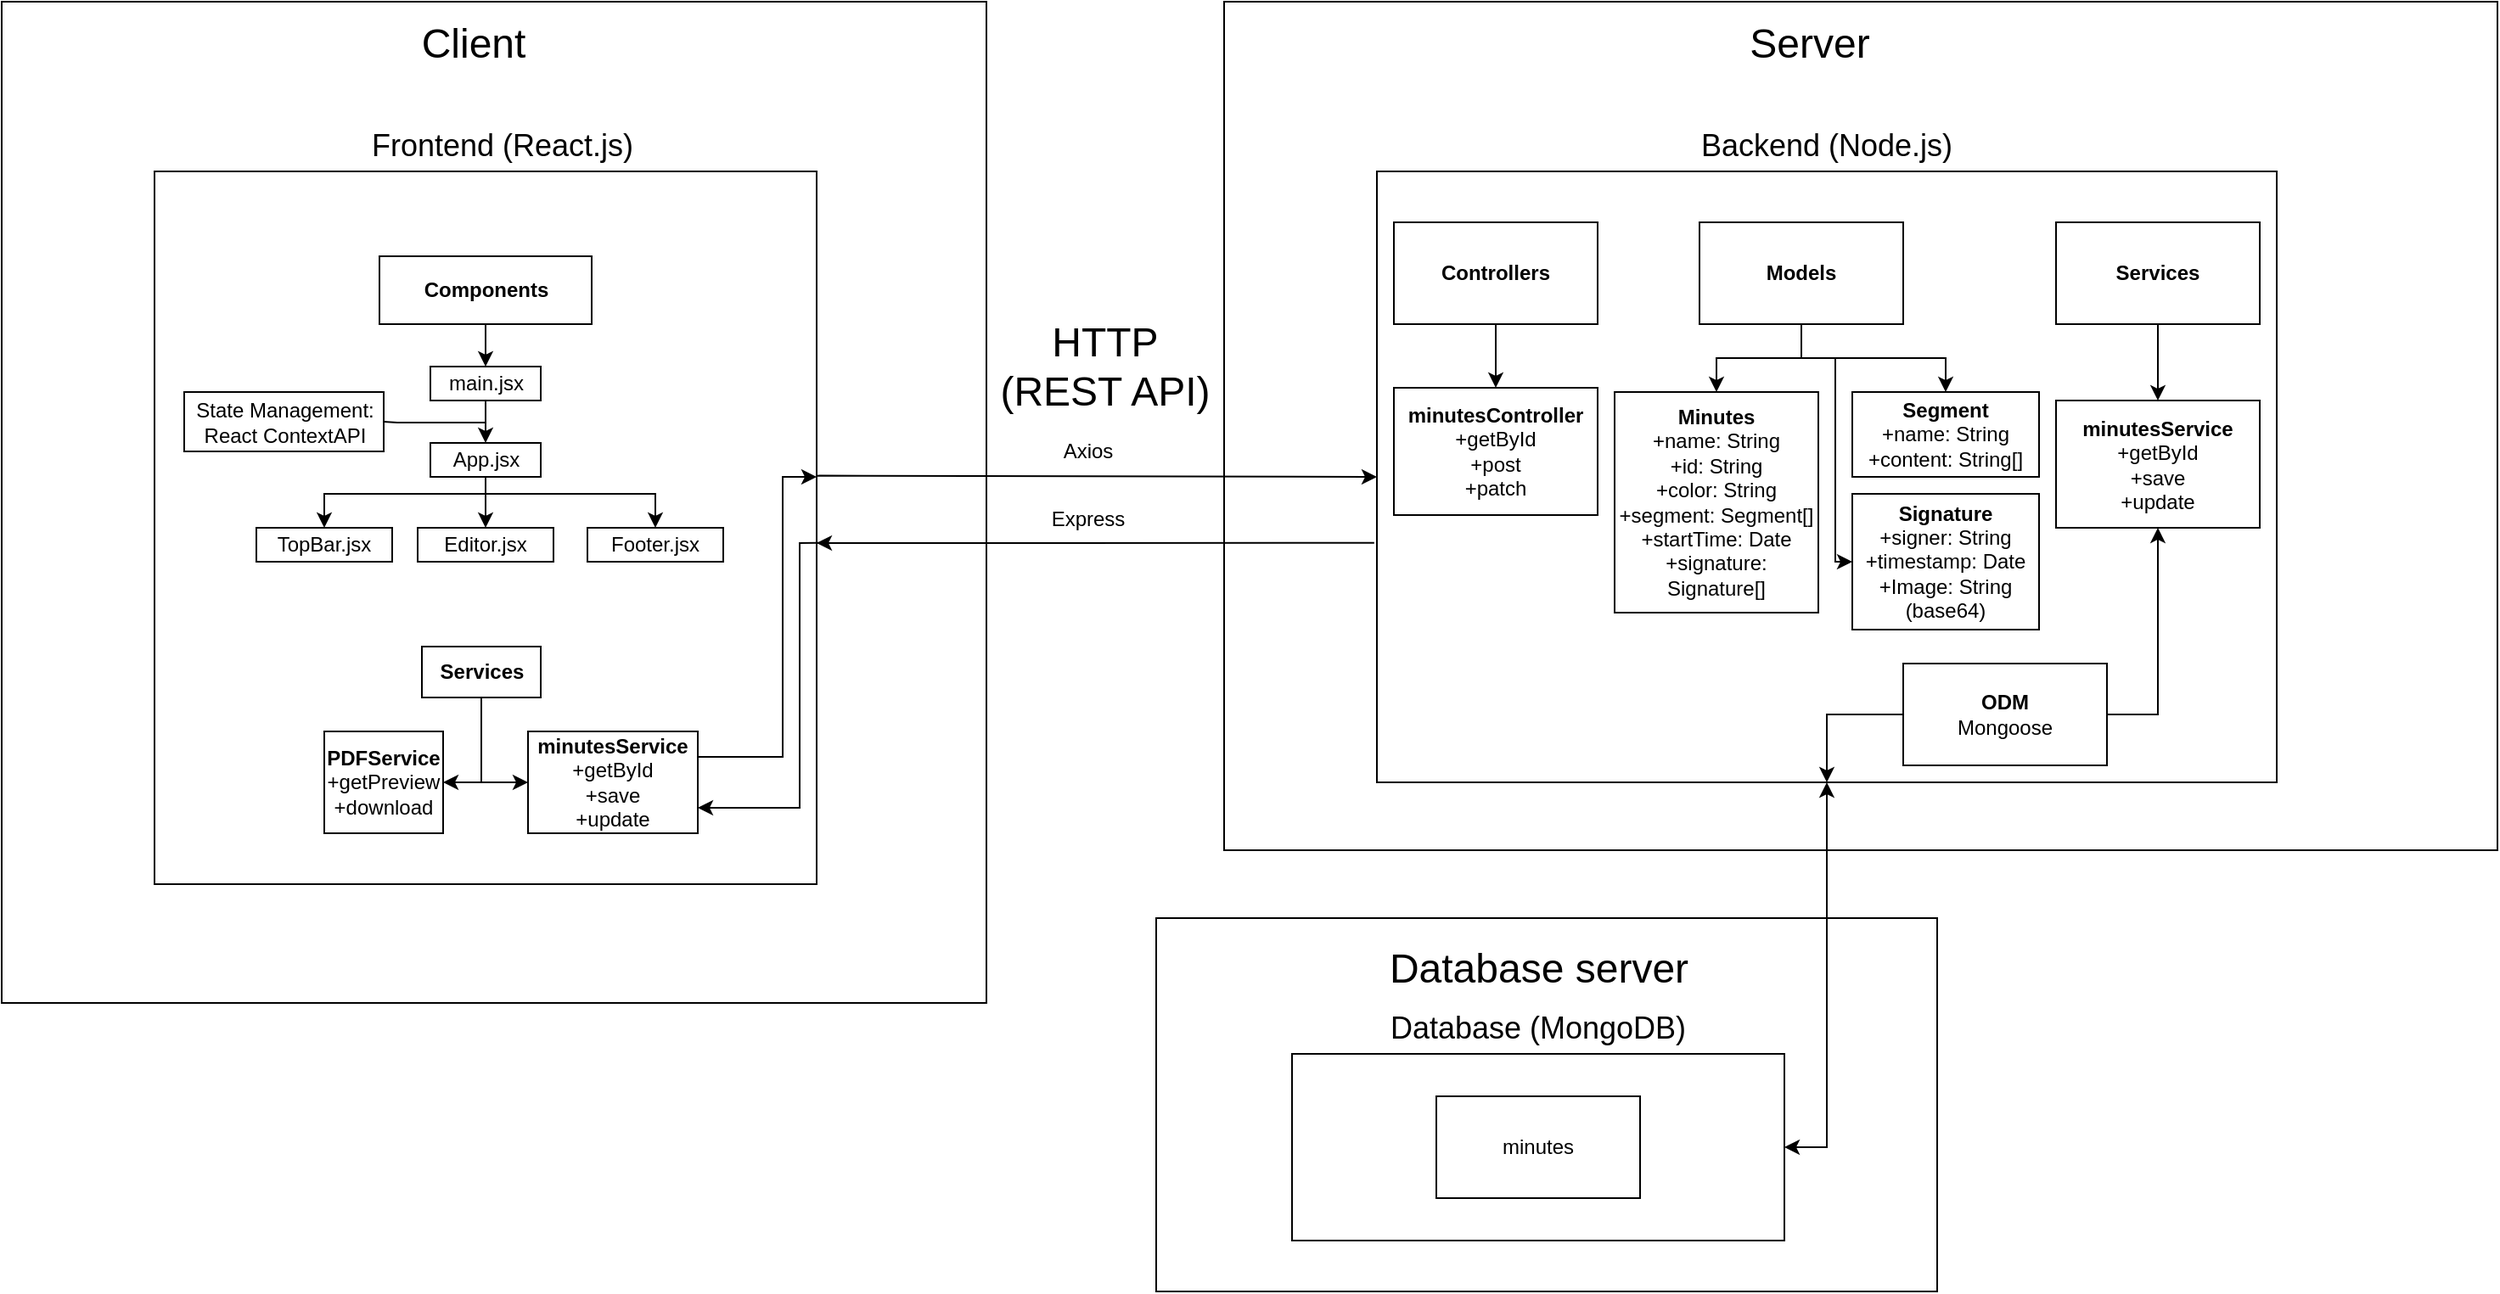 <mxfile version="23.0.2" type="device">
  <diagram name="Page-1" id="U45NYtDjEI4FAYeAbNTo">
    <mxGraphModel dx="1727" dy="1010" grid="1" gridSize="10" guides="1" tooltips="1" connect="1" arrows="1" fold="1" page="1" pageScale="1" pageWidth="850" pageHeight="1100" math="0" shadow="0">
      <root>
        <mxCell id="0" />
        <mxCell id="1" parent="0" />
        <mxCell id="f0f37uDkfxdpjLOnputG-7" value="" style="rounded=0;whiteSpace=wrap;html=1;" parent="1" vertex="1">
          <mxGeometry x="690" y="570" width="460" height="220" as="geometry" />
        </mxCell>
        <mxCell id="f0f37uDkfxdpjLOnputG-5" value="" style="rounded=0;whiteSpace=wrap;html=1;" parent="1" vertex="1">
          <mxGeometry x="730" y="30" width="750" height="500" as="geometry" />
        </mxCell>
        <mxCell id="f0f37uDkfxdpjLOnputG-3" value="" style="rounded=0;whiteSpace=wrap;html=1;" parent="1" vertex="1">
          <mxGeometry x="10" y="30" width="580" height="590" as="geometry" />
        </mxCell>
        <mxCell id="TPfpgC2MNn1oKyn_6Xrf-15" style="edgeStyle=orthogonalEdgeStyle;rounded=0;orthogonalLoop=1;jettySize=auto;html=1;entryX=0;entryY=0.5;entryDx=0;entryDy=0;exitX=1.001;exitY=0.427;exitDx=0;exitDy=0;exitPerimeter=0;" parent="1" source="TPfpgC2MNn1oKyn_6Xrf-1" target="TPfpgC2MNn1oKyn_6Xrf-2" edge="1">
          <mxGeometry relative="1" as="geometry">
            <Array as="points">
              <mxPoint x="492" y="309" />
            </Array>
          </mxGeometry>
        </mxCell>
        <mxCell id="TPfpgC2MNn1oKyn_6Xrf-1" value="" style="rounded=0;whiteSpace=wrap;html=1;" parent="1" vertex="1">
          <mxGeometry x="100" y="130" width="390" height="420" as="geometry" />
        </mxCell>
        <mxCell id="TPfpgC2MNn1oKyn_6Xrf-2" value="" style="rounded=0;whiteSpace=wrap;html=1;" parent="1" vertex="1">
          <mxGeometry x="820" y="130" width="530" height="360" as="geometry" />
        </mxCell>
        <mxCell id="TPfpgC2MNn1oKyn_6Xrf-3" value="" style="rounded=0;whiteSpace=wrap;html=1;" parent="1" vertex="1">
          <mxGeometry x="770" y="650" width="290" height="110" as="geometry" />
        </mxCell>
        <mxCell id="TPfpgC2MNn1oKyn_6Xrf-4" value="Frontend (React.js)" style="text;html=1;strokeColor=none;fillColor=none;align=center;verticalAlign=middle;whiteSpace=wrap;rounded=0;fontSize=18;" parent="1" vertex="1">
          <mxGeometry x="110" y="100" width="390" height="30" as="geometry" />
        </mxCell>
        <mxCell id="TPfpgC2MNn1oKyn_6Xrf-5" value="Backend (Node.js)" style="text;html=1;strokeColor=none;fillColor=none;align=center;verticalAlign=middle;whiteSpace=wrap;rounded=0;fontSize=18;" parent="1" vertex="1">
          <mxGeometry x="820" y="100" width="530" height="30" as="geometry" />
        </mxCell>
        <mxCell id="TPfpgC2MNn1oKyn_6Xrf-6" value="Database (MongoDB)" style="text;html=1;strokeColor=none;fillColor=none;align=center;verticalAlign=middle;whiteSpace=wrap;rounded=0;fontSize=18;" parent="1" vertex="1">
          <mxGeometry x="770" y="620" width="290" height="30" as="geometry" />
        </mxCell>
        <mxCell id="TPfpgC2MNn1oKyn_6Xrf-31" style="edgeStyle=orthogonalEdgeStyle;rounded=0;orthogonalLoop=1;jettySize=auto;html=1;entryX=1;entryY=0.5;entryDx=0;entryDy=0;" parent="1" source="TPfpgC2MNn1oKyn_6Xrf-8" target="TPfpgC2MNn1oKyn_6Xrf-28" edge="1">
          <mxGeometry relative="1" as="geometry" />
        </mxCell>
        <mxCell id="TPfpgC2MNn1oKyn_6Xrf-32" style="edgeStyle=orthogonalEdgeStyle;rounded=0;orthogonalLoop=1;jettySize=auto;html=1;entryX=0;entryY=0.5;entryDx=0;entryDy=0;" parent="1" source="TPfpgC2MNn1oKyn_6Xrf-8" target="TPfpgC2MNn1oKyn_6Xrf-29" edge="1">
          <mxGeometry relative="1" as="geometry" />
        </mxCell>
        <mxCell id="TPfpgC2MNn1oKyn_6Xrf-8" value="Services" style="rounded=0;whiteSpace=wrap;html=1;fontStyle=1" parent="1" vertex="1">
          <mxGeometry x="257.5" y="410" width="70" height="30" as="geometry" />
        </mxCell>
        <mxCell id="TPfpgC2MNn1oKyn_6Xrf-23" style="edgeStyle=orthogonalEdgeStyle;rounded=0;orthogonalLoop=1;jettySize=auto;html=1;entryX=0.5;entryY=0;entryDx=0;entryDy=0;" parent="1" source="TPfpgC2MNn1oKyn_6Xrf-9" target="TPfpgC2MNn1oKyn_6Xrf-22" edge="1">
          <mxGeometry relative="1" as="geometry" />
        </mxCell>
        <mxCell id="TPfpgC2MNn1oKyn_6Xrf-9" value="Controllers" style="rounded=0;whiteSpace=wrap;html=1;fontStyle=1" parent="1" vertex="1">
          <mxGeometry x="830" y="160" width="120" height="60" as="geometry" />
        </mxCell>
        <mxCell id="TPfpgC2MNn1oKyn_6Xrf-25" style="edgeStyle=orthogonalEdgeStyle;rounded=0;orthogonalLoop=1;jettySize=auto;html=1;entryX=0.5;entryY=0;entryDx=0;entryDy=0;" parent="1" source="TPfpgC2MNn1oKyn_6Xrf-10" target="TPfpgC2MNn1oKyn_6Xrf-24" edge="1">
          <mxGeometry relative="1" as="geometry" />
        </mxCell>
        <mxCell id="TPfpgC2MNn1oKyn_6Xrf-58" style="edgeStyle=orthogonalEdgeStyle;rounded=0;orthogonalLoop=1;jettySize=auto;html=1;" parent="1" source="TPfpgC2MNn1oKyn_6Xrf-10" target="TPfpgC2MNn1oKyn_6Xrf-57" edge="1">
          <mxGeometry relative="1" as="geometry" />
        </mxCell>
        <mxCell id="TPfpgC2MNn1oKyn_6Xrf-60" style="edgeStyle=orthogonalEdgeStyle;rounded=0;orthogonalLoop=1;jettySize=auto;html=1;entryX=0;entryY=0.5;entryDx=0;entryDy=0;exitX=0.5;exitY=1;exitDx=0;exitDy=0;" parent="1" source="TPfpgC2MNn1oKyn_6Xrf-10" target="TPfpgC2MNn1oKyn_6Xrf-59" edge="1">
          <mxGeometry relative="1" as="geometry">
            <Array as="points">
              <mxPoint x="1070" y="240" />
              <mxPoint x="1090" y="240" />
            </Array>
          </mxGeometry>
        </mxCell>
        <mxCell id="TPfpgC2MNn1oKyn_6Xrf-10" value="Models" style="rounded=0;whiteSpace=wrap;html=1;fontStyle=1" parent="1" vertex="1">
          <mxGeometry x="1010" y="160" width="120" height="60" as="geometry" />
        </mxCell>
        <mxCell id="TPfpgC2MNn1oKyn_6Xrf-27" style="edgeStyle=orthogonalEdgeStyle;rounded=0;orthogonalLoop=1;jettySize=auto;html=1;entryX=0.5;entryY=0;entryDx=0;entryDy=0;" parent="1" source="TPfpgC2MNn1oKyn_6Xrf-11" target="TPfpgC2MNn1oKyn_6Xrf-26" edge="1">
          <mxGeometry relative="1" as="geometry" />
        </mxCell>
        <mxCell id="TPfpgC2MNn1oKyn_6Xrf-11" value="Services" style="rounded=0;whiteSpace=wrap;html=1;fontStyle=1" parent="1" vertex="1">
          <mxGeometry x="1220" y="160" width="120" height="60" as="geometry" />
        </mxCell>
        <mxCell id="TPfpgC2MNn1oKyn_6Xrf-13" value="minutes" style="rounded=0;whiteSpace=wrap;html=1;" parent="1" vertex="1">
          <mxGeometry x="855" y="675" width="120" height="60" as="geometry" />
        </mxCell>
        <mxCell id="TPfpgC2MNn1oKyn_6Xrf-16" value="" style="endArrow=classic;html=1;rounded=0;exitX=-0.003;exitY=0.608;exitDx=0;exitDy=0;exitPerimeter=0;" parent="1" source="TPfpgC2MNn1oKyn_6Xrf-2" edge="1">
          <mxGeometry width="50" height="50" relative="1" as="geometry">
            <mxPoint x="821" y="348" as="sourcePoint" />
            <mxPoint x="490" y="349" as="targetPoint" />
          </mxGeometry>
        </mxCell>
        <mxCell id="TPfpgC2MNn1oKyn_6Xrf-17" value="Axios" style="text;html=1;strokeColor=none;fillColor=none;align=center;verticalAlign=middle;whiteSpace=wrap;rounded=0;" parent="1" vertex="1">
          <mxGeometry x="570" y="280" width="160" height="30" as="geometry" />
        </mxCell>
        <mxCell id="TPfpgC2MNn1oKyn_6Xrf-18" value="Express" style="text;html=1;strokeColor=none;fillColor=none;align=center;verticalAlign=middle;whiteSpace=wrap;rounded=0;" parent="1" vertex="1">
          <mxGeometry x="620" y="320" width="60" height="30" as="geometry" />
        </mxCell>
        <mxCell id="TPfpgC2MNn1oKyn_6Xrf-19" value="HTTP (REST API)" style="text;html=1;strokeColor=none;fillColor=none;align=center;verticalAlign=middle;whiteSpace=wrap;rounded=0;fontSize=24;" parent="1" vertex="1">
          <mxGeometry x="590" y="230" width="140" height="30" as="geometry" />
        </mxCell>
        <mxCell id="TPfpgC2MNn1oKyn_6Xrf-20" value="" style="endArrow=classic;startArrow=classic;html=1;rounded=0;entryX=0.5;entryY=1;entryDx=0;entryDy=0;exitX=1;exitY=0.5;exitDx=0;exitDy=0;" parent="1" source="TPfpgC2MNn1oKyn_6Xrf-3" target="TPfpgC2MNn1oKyn_6Xrf-2" edge="1">
          <mxGeometry width="50" height="50" relative="1" as="geometry">
            <mxPoint x="1030" y="710" as="sourcePoint" />
            <mxPoint x="1080" y="660" as="targetPoint" />
            <Array as="points">
              <mxPoint x="1085" y="705" />
            </Array>
          </mxGeometry>
        </mxCell>
        <mxCell id="TPfpgC2MNn1oKyn_6Xrf-22" value="&lt;b&gt;minutesController&lt;/b&gt;&lt;br&gt;+getById&lt;br&gt;+post&lt;br&gt;+patch" style="rounded=0;whiteSpace=wrap;html=1;" parent="1" vertex="1">
          <mxGeometry x="830" y="257.5" width="120" height="75" as="geometry" />
        </mxCell>
        <mxCell id="TPfpgC2MNn1oKyn_6Xrf-24" value="&lt;b&gt;Minutes&lt;/b&gt;&lt;br&gt;+name: String&lt;br&gt;+id: String&lt;br&gt;+color: String&lt;br&gt;+segment: Segment[]&lt;br&gt;+startTime: Date&lt;br&gt;+signature: Signature[]" style="rounded=0;whiteSpace=wrap;html=1;" parent="1" vertex="1">
          <mxGeometry x="960" y="260" width="120" height="130" as="geometry" />
        </mxCell>
        <mxCell id="TPfpgC2MNn1oKyn_6Xrf-26" value="&lt;b&gt;minutesService&lt;/b&gt;&lt;br&gt;+getById&lt;br&gt;+save&lt;br&gt;+update" style="rounded=0;whiteSpace=wrap;html=1;" parent="1" vertex="1">
          <mxGeometry x="1220" y="265" width="120" height="75" as="geometry" />
        </mxCell>
        <mxCell id="TPfpgC2MNn1oKyn_6Xrf-28" value="&lt;b&gt;PDFService&lt;/b&gt;&lt;br&gt;+getPreview&lt;br&gt;+download" style="rounded=0;whiteSpace=wrap;html=1;" parent="1" vertex="1">
          <mxGeometry x="200" y="460" width="70" height="60" as="geometry" />
        </mxCell>
        <mxCell id="TPfpgC2MNn1oKyn_6Xrf-29" value="&lt;b&gt;minutesService&lt;br&gt;&lt;/b&gt;+getById&lt;br&gt;+save&lt;br&gt;+update" style="rounded=0;whiteSpace=wrap;html=1;" parent="1" vertex="1">
          <mxGeometry x="320" y="460" width="100" height="60" as="geometry" />
        </mxCell>
        <mxCell id="TPfpgC2MNn1oKyn_6Xrf-33" value="State Management: React ContextAPI" style="rounded=0;whiteSpace=wrap;html=1;" parent="1" vertex="1">
          <mxGeometry x="117.5" y="260" width="117.5" height="35" as="geometry" />
        </mxCell>
        <mxCell id="TPfpgC2MNn1oKyn_6Xrf-39" style="edgeStyle=orthogonalEdgeStyle;rounded=0;orthogonalLoop=1;jettySize=auto;html=1;entryX=0.5;entryY=0;entryDx=0;entryDy=0;" parent="1" source="TPfpgC2MNn1oKyn_6Xrf-35" target="TPfpgC2MNn1oKyn_6Xrf-36" edge="1">
          <mxGeometry relative="1" as="geometry" />
        </mxCell>
        <mxCell id="TPfpgC2MNn1oKyn_6Xrf-35" value="Components" style="rounded=0;whiteSpace=wrap;html=1;fontStyle=1" parent="1" vertex="1">
          <mxGeometry x="232.5" y="180" width="125" height="40" as="geometry" />
        </mxCell>
        <mxCell id="TPfpgC2MNn1oKyn_6Xrf-42" style="edgeStyle=orthogonalEdgeStyle;rounded=0;orthogonalLoop=1;jettySize=auto;html=1;entryX=0.5;entryY=0;entryDx=0;entryDy=0;" parent="1" source="TPfpgC2MNn1oKyn_6Xrf-36" target="TPfpgC2MNn1oKyn_6Xrf-41" edge="1">
          <mxGeometry relative="1" as="geometry" />
        </mxCell>
        <mxCell id="TPfpgC2MNn1oKyn_6Xrf-44" style="edgeStyle=orthogonalEdgeStyle;rounded=0;orthogonalLoop=1;jettySize=auto;html=1;entryX=1;entryY=0.5;entryDx=0;entryDy=0;strokeColor=default;endArrow=none;endFill=0;" parent="1" source="TPfpgC2MNn1oKyn_6Xrf-36" target="TPfpgC2MNn1oKyn_6Xrf-33" edge="1">
          <mxGeometry relative="1" as="geometry">
            <Array as="points">
              <mxPoint x="295" y="278" />
              <mxPoint x="243" y="278" />
            </Array>
          </mxGeometry>
        </mxCell>
        <mxCell id="TPfpgC2MNn1oKyn_6Xrf-36" value="main.jsx" style="rounded=0;whiteSpace=wrap;html=1;" parent="1" vertex="1">
          <mxGeometry x="262.5" y="245" width="65" height="20" as="geometry" />
        </mxCell>
        <mxCell id="TPfpgC2MNn1oKyn_6Xrf-38" value="TopBar.jsx" style="rounded=0;whiteSpace=wrap;html=1;" parent="1" vertex="1">
          <mxGeometry x="160" y="340" width="80" height="20" as="geometry" />
        </mxCell>
        <mxCell id="TPfpgC2MNn1oKyn_6Xrf-45" style="edgeStyle=orthogonalEdgeStyle;rounded=0;orthogonalLoop=1;jettySize=auto;html=1;" parent="1" source="TPfpgC2MNn1oKyn_6Xrf-41" target="TPfpgC2MNn1oKyn_6Xrf-38" edge="1">
          <mxGeometry relative="1" as="geometry">
            <Array as="points">
              <mxPoint x="295" y="320" />
              <mxPoint x="200" y="320" />
            </Array>
          </mxGeometry>
        </mxCell>
        <mxCell id="TPfpgC2MNn1oKyn_6Xrf-47" style="edgeStyle=orthogonalEdgeStyle;rounded=0;orthogonalLoop=1;jettySize=auto;html=1;entryX=0.5;entryY=0;entryDx=0;entryDy=0;" parent="1" source="TPfpgC2MNn1oKyn_6Xrf-41" target="TPfpgC2MNn1oKyn_6Xrf-46" edge="1">
          <mxGeometry relative="1" as="geometry" />
        </mxCell>
        <mxCell id="TPfpgC2MNn1oKyn_6Xrf-49" style="edgeStyle=orthogonalEdgeStyle;rounded=0;orthogonalLoop=1;jettySize=auto;html=1;" parent="1" source="TPfpgC2MNn1oKyn_6Xrf-41" target="TPfpgC2MNn1oKyn_6Xrf-48" edge="1">
          <mxGeometry relative="1" as="geometry">
            <Array as="points">
              <mxPoint x="295" y="320" />
              <mxPoint x="395" y="320" />
            </Array>
          </mxGeometry>
        </mxCell>
        <mxCell id="TPfpgC2MNn1oKyn_6Xrf-41" value="App.jsx" style="rounded=0;whiteSpace=wrap;html=1;" parent="1" vertex="1">
          <mxGeometry x="262.5" y="290" width="65" height="20" as="geometry" />
        </mxCell>
        <mxCell id="TPfpgC2MNn1oKyn_6Xrf-46" value="Editor.jsx" style="rounded=0;whiteSpace=wrap;html=1;" parent="1" vertex="1">
          <mxGeometry x="255" y="340" width="80" height="20" as="geometry" />
        </mxCell>
        <mxCell id="TPfpgC2MNn1oKyn_6Xrf-48" value="Footer.jsx" style="rounded=0;whiteSpace=wrap;html=1;" parent="1" vertex="1">
          <mxGeometry x="355" y="340" width="80" height="20" as="geometry" />
        </mxCell>
        <mxCell id="TPfpgC2MNn1oKyn_6Xrf-51" value="" style="endArrow=classic;html=1;rounded=0;exitX=1;exitY=0.25;exitDx=0;exitDy=0;" parent="1" source="TPfpgC2MNn1oKyn_6Xrf-29" edge="1">
          <mxGeometry width="50" height="50" relative="1" as="geometry">
            <mxPoint x="420" y="630" as="sourcePoint" />
            <mxPoint x="490" y="310" as="targetPoint" />
            <Array as="points">
              <mxPoint x="470" y="475" />
              <mxPoint x="470" y="310" />
            </Array>
          </mxGeometry>
        </mxCell>
        <mxCell id="TPfpgC2MNn1oKyn_6Xrf-52" value="" style="endArrow=classic;html=1;rounded=0;exitX=1.003;exitY=0.521;exitDx=0;exitDy=0;exitPerimeter=0;entryX=1;entryY=0.75;entryDx=0;entryDy=0;" parent="1" source="TPfpgC2MNn1oKyn_6Xrf-1" target="TPfpgC2MNn1oKyn_6Xrf-29" edge="1">
          <mxGeometry width="50" height="50" relative="1" as="geometry">
            <mxPoint x="520" y="470" as="sourcePoint" />
            <mxPoint x="570" y="420" as="targetPoint" />
            <Array as="points">
              <mxPoint x="480" y="349" />
              <mxPoint x="480" y="505" />
            </Array>
          </mxGeometry>
        </mxCell>
        <mxCell id="TPfpgC2MNn1oKyn_6Xrf-56" value="" style="endArrow=classic;html=1;rounded=0;exitX=0.5;exitY=1;exitDx=0;exitDy=0;entryX=0.5;entryY=1;entryDx=0;entryDy=0;startArrow=classic;startFill=1;" parent="1" source="TPfpgC2MNn1oKyn_6Xrf-26" target="TPfpgC2MNn1oKyn_6Xrf-2" edge="1">
          <mxGeometry width="50" height="50" relative="1" as="geometry">
            <mxPoint x="1200" y="450" as="sourcePoint" />
            <mxPoint x="1250" y="400" as="targetPoint" />
            <Array as="points">
              <mxPoint x="1280" y="450" />
              <mxPoint x="1180" y="450" />
              <mxPoint x="1085" y="450" />
            </Array>
          </mxGeometry>
        </mxCell>
        <mxCell id="TPfpgC2MNn1oKyn_6Xrf-57" value="&lt;b&gt;Segment&lt;/b&gt;&lt;br&gt;+name: String&lt;br&gt;+content: String[]" style="rounded=0;whiteSpace=wrap;html=1;" parent="1" vertex="1">
          <mxGeometry x="1100" y="260" width="110" height="50" as="geometry" />
        </mxCell>
        <mxCell id="TPfpgC2MNn1oKyn_6Xrf-59" value="&lt;b&gt;Signature&lt;/b&gt;&lt;br&gt;+signer: String&lt;br&gt;+timestamp: Date&lt;br&gt;+Image: String (base64)" style="rounded=0;whiteSpace=wrap;html=1;" parent="1" vertex="1">
          <mxGeometry x="1100" y="320" width="110" height="80" as="geometry" />
        </mxCell>
        <mxCell id="f0f37uDkfxdpjLOnputG-4" value="&lt;font style=&quot;font-size: 24px;&quot;&gt;Client&lt;/font&gt;" style="text;html=1;strokeColor=none;fillColor=none;align=center;verticalAlign=middle;whiteSpace=wrap;rounded=0;" parent="1" vertex="1">
          <mxGeometry x="257.5" y="40" width="60" height="30" as="geometry" />
        </mxCell>
        <mxCell id="f0f37uDkfxdpjLOnputG-6" value="&lt;span style=&quot;font-size: 24px;&quot;&gt;Server&lt;/span&gt;" style="text;html=1;strokeColor=none;fillColor=none;align=center;verticalAlign=middle;whiteSpace=wrap;rounded=0;" parent="1" vertex="1">
          <mxGeometry x="1020" y="40" width="110" height="30" as="geometry" />
        </mxCell>
        <mxCell id="f0f37uDkfxdpjLOnputG-9" value="&lt;span style=&quot;font-size: 24px;&quot;&gt;Database server&lt;/span&gt;" style="text;html=1;strokeColor=none;fillColor=none;align=center;verticalAlign=middle;whiteSpace=wrap;rounded=0;" parent="1" vertex="1">
          <mxGeometry x="787.5" y="585" width="255" height="30" as="geometry" />
        </mxCell>
        <mxCell id="f0f37uDkfxdpjLOnputG-10" value="&lt;b&gt;ODM&lt;/b&gt;&lt;br&gt;Mongoose" style="rounded=0;whiteSpace=wrap;html=1;" parent="1" vertex="1">
          <mxGeometry x="1130" y="420" width="120" height="60" as="geometry" />
        </mxCell>
      </root>
    </mxGraphModel>
  </diagram>
</mxfile>
